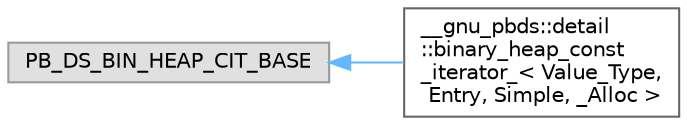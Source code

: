 digraph "Graphical Class Hierarchy"
{
 // LATEX_PDF_SIZE
  bgcolor="transparent";
  edge [fontname=Helvetica,fontsize=10,labelfontname=Helvetica,labelfontsize=10];
  node [fontname=Helvetica,fontsize=10,shape=box,height=0.2,width=0.4];
  rankdir="LR";
  Node0 [id="Node000000",label="PB_DS_BIN_HEAP_CIT_BASE",height=0.2,width=0.4,color="grey60", fillcolor="#E0E0E0", style="filled",tooltip=" "];
  Node0 -> Node1 [id="edge311_Node000000_Node000001",dir="back",color="steelblue1",style="solid",tooltip=" "];
  Node1 [id="Node000001",label="__gnu_pbds::detail\l::binary_heap_const\l_iterator_\< Value_Type,\l Entry, Simple, _Alloc \>",height=0.2,width=0.4,color="grey40", fillcolor="white", style="filled",URL="$class____gnu__pbds_1_1detail_1_1binary__heap__const__iterator__.html",tooltip="Const point-type iterator."];
}

